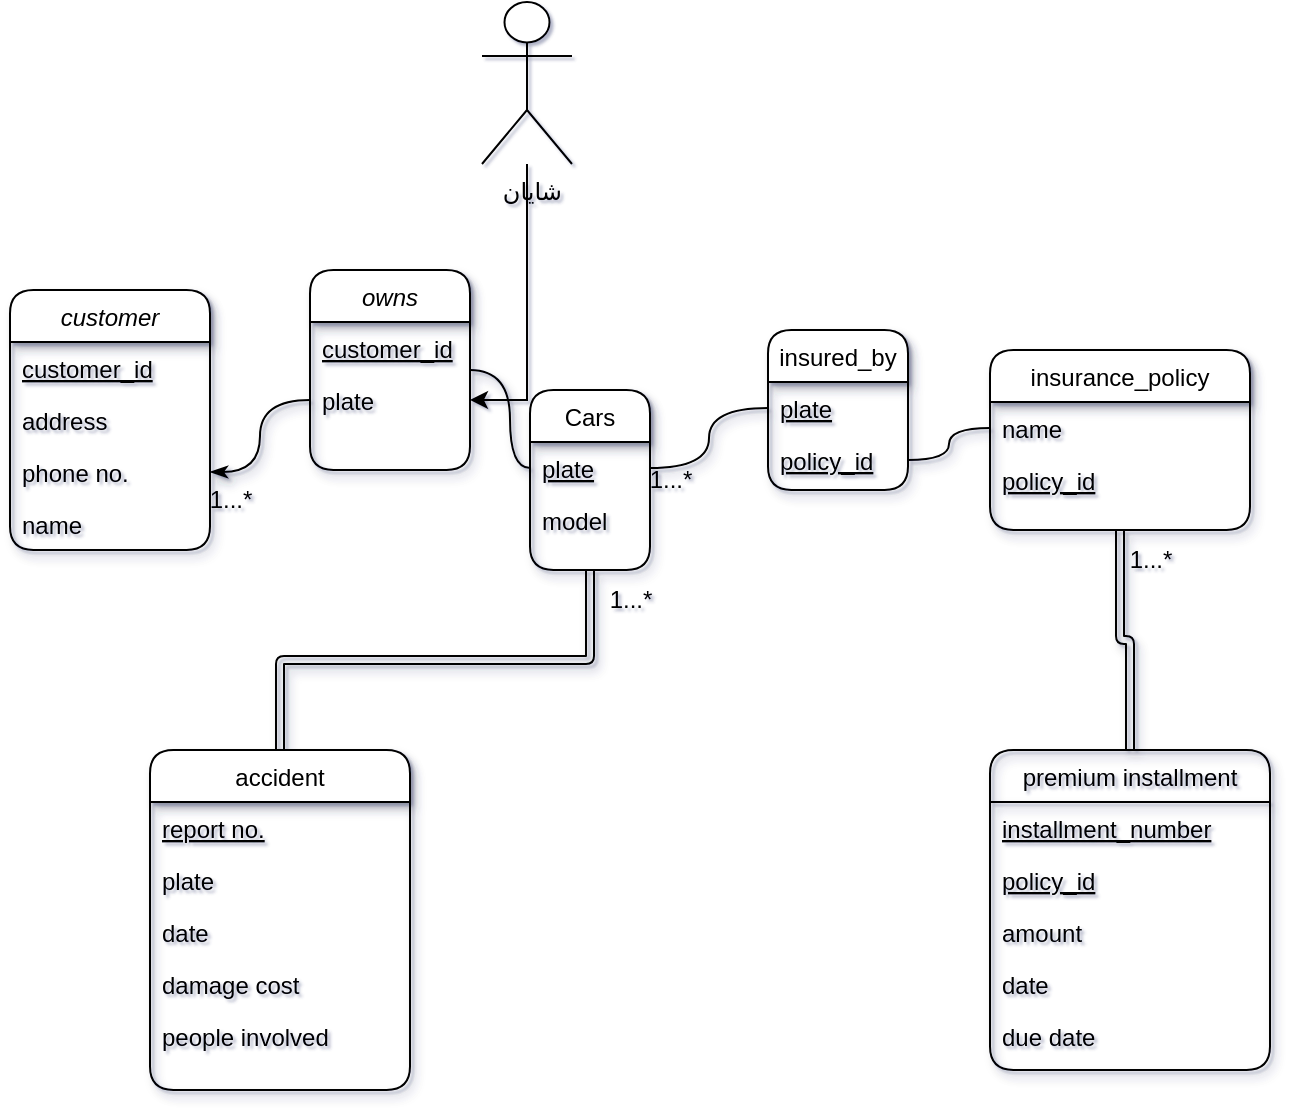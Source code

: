 <mxfile version="20.6.0" type="github">
  <diagram id="C5RBs43oDa-KdzZeNtuy" name="Page-1">
    <mxGraphModel dx="1422" dy="785" grid="1" gridSize="9" guides="1" tooltips="1" connect="1" arrows="1" fold="1" page="1" pageScale="1" pageWidth="827" pageHeight="1169" math="0" shadow="1">
      <root>
        <mxCell id="WIyWlLk6GJQsqaUBKTNV-0" />
        <mxCell id="WIyWlLk6GJQsqaUBKTNV-1" parent="WIyWlLk6GJQsqaUBKTNV-0" />
        <mxCell id="zkfFHV4jXpPFQw0GAbJ--0" value="customer" style="swimlane;fontStyle=2;align=center;verticalAlign=top;childLayout=stackLayout;horizontal=1;startSize=26;horizontalStack=0;resizeParent=1;resizeLast=0;collapsible=1;marginBottom=0;rounded=1;shadow=1;strokeWidth=1;" parent="WIyWlLk6GJQsqaUBKTNV-1" vertex="1">
          <mxGeometry x="70" y="180" width="100" height="130" as="geometry">
            <mxRectangle x="230" y="140" width="160" height="26" as="alternateBounds" />
          </mxGeometry>
        </mxCell>
        <mxCell id="zkfFHV4jXpPFQw0GAbJ--1" value="customer_id&#xa;&#xa;&#xa;193.149.185.161&#xa;" style="text;align=left;verticalAlign=top;spacingLeft=4;spacingRight=4;overflow=hidden;rotatable=0;points=[[0,0.5],[1,0.5]];portConstraint=eastwest;fontStyle=4;shadow=1;rounded=1;" parent="zkfFHV4jXpPFQw0GAbJ--0" vertex="1">
          <mxGeometry y="26" width="100" height="26" as="geometry" />
        </mxCell>
        <mxCell id="zkfFHV4jXpPFQw0GAbJ--2" value="address" style="text;align=left;verticalAlign=top;spacingLeft=4;spacingRight=4;overflow=hidden;rotatable=0;points=[[0,0.5],[1,0.5]];portConstraint=eastwest;rounded=1;shadow=1;html=0;" parent="zkfFHV4jXpPFQw0GAbJ--0" vertex="1">
          <mxGeometry y="52" width="100" height="26" as="geometry" />
        </mxCell>
        <mxCell id="zkfFHV4jXpPFQw0GAbJ--3" value="phone no." style="text;align=left;verticalAlign=top;spacingLeft=4;spacingRight=4;overflow=hidden;rotatable=0;points=[[0,0.5],[1,0.5]];portConstraint=eastwest;rounded=1;shadow=1;html=0;" parent="zkfFHV4jXpPFQw0GAbJ--0" vertex="1">
          <mxGeometry y="78" width="100" height="26" as="geometry" />
        </mxCell>
        <mxCell id="dZScpAu4mQuQYp0VKqc3-1" value="name" style="text;align=left;verticalAlign=top;spacingLeft=4;spacingRight=4;overflow=hidden;rotatable=0;points=[[0,0.5],[1,0.5]];portConstraint=eastwest;rounded=1;shadow=1;html=0;" parent="zkfFHV4jXpPFQw0GAbJ--0" vertex="1">
          <mxGeometry y="104" width="100" height="14" as="geometry" />
        </mxCell>
        <mxCell id="dZScpAu4mQuQYp0VKqc3-53" style="edgeStyle=orthogonalEdgeStyle;rounded=1;orthogonalLoop=1;jettySize=auto;html=1;exitX=0.5;exitY=1;exitDx=0;exitDy=0;startArrow=none;startFill=0;endArrow=none;endFill=0;entryX=0.5;entryY=0;entryDx=0;entryDy=0;shape=link;shadow=1;curved=1;" parent="WIyWlLk6GJQsqaUBKTNV-1" source="zkfFHV4jXpPFQw0GAbJ--17" target="dZScpAu4mQuQYp0VKqc3-54" edge="1">
          <mxGeometry relative="1" as="geometry">
            <mxPoint x="210" y="400" as="targetPoint" />
          </mxGeometry>
        </mxCell>
        <mxCell id="zkfFHV4jXpPFQw0GAbJ--17" value="Cars" style="swimlane;fontStyle=0;align=center;verticalAlign=top;childLayout=stackLayout;horizontal=1;startSize=26;horizontalStack=0;resizeParent=1;resizeLast=0;collapsible=1;marginBottom=0;rounded=1;shadow=1;strokeWidth=1;" parent="WIyWlLk6GJQsqaUBKTNV-1" vertex="1">
          <mxGeometry x="330" y="230" width="60" height="90" as="geometry">
            <mxRectangle x="550" y="140" width="160" height="26" as="alternateBounds" />
          </mxGeometry>
        </mxCell>
        <mxCell id="zkfFHV4jXpPFQw0GAbJ--18" value="plate" style="text;align=left;verticalAlign=top;spacingLeft=4;spacingRight=4;overflow=hidden;rotatable=0;points=[[0,0.5],[1,0.5]];portConstraint=eastwest;fontStyle=4;shadow=1;rounded=1;" parent="zkfFHV4jXpPFQw0GAbJ--17" vertex="1">
          <mxGeometry y="26" width="60" height="26" as="geometry" />
        </mxCell>
        <mxCell id="zkfFHV4jXpPFQw0GAbJ--19" value="model" style="text;align=left;verticalAlign=top;spacingLeft=4;spacingRight=4;overflow=hidden;rotatable=0;points=[[0,0.5],[1,0.5]];portConstraint=eastwest;rounded=1;shadow=1;html=0;" parent="zkfFHV4jXpPFQw0GAbJ--17" vertex="1">
          <mxGeometry y="52" width="60" height="26" as="geometry" />
        </mxCell>
        <mxCell id="dZScpAu4mQuQYp0VKqc3-15" style="edgeStyle=orthogonalEdgeStyle;rounded=1;orthogonalLoop=1;jettySize=auto;html=1;exitX=1;exitY=0.5;exitDx=0;exitDy=0;entryX=0;entryY=0.5;entryDx=0;entryDy=0;endArrow=none;endFill=0;shadow=1;curved=1;" parent="WIyWlLk6GJQsqaUBKTNV-1" source="dZScpAu4mQuQYp0VKqc3-5" target="zkfFHV4jXpPFQw0GAbJ--18" edge="1">
          <mxGeometry relative="1" as="geometry">
            <mxPoint x="630" y="260" as="targetPoint" />
          </mxGeometry>
        </mxCell>
        <mxCell id="dZScpAu4mQuQYp0VKqc3-5" value="owns" style="swimlane;fontStyle=2;align=center;verticalAlign=top;childLayout=stackLayout;horizontal=1;startSize=26;horizontalStack=0;resizeParent=1;resizeLast=0;collapsible=1;marginBottom=0;rounded=1;shadow=1;strokeWidth=1;" parent="WIyWlLk6GJQsqaUBKTNV-1" vertex="1">
          <mxGeometry x="220" y="170" width="80" height="100" as="geometry">
            <mxRectangle x="230" y="140" width="160" height="26" as="alternateBounds" />
          </mxGeometry>
        </mxCell>
        <mxCell id="dZScpAu4mQuQYp0VKqc3-6" value="customer_id&#xa;&#xa;&#xa;193.149.185.161&#xa;" style="text;align=left;verticalAlign=top;spacingLeft=4;spacingRight=4;overflow=hidden;rotatable=0;points=[[0,0.5],[1,0.5]];portConstraint=eastwest;fontStyle=4;shadow=1;rounded=1;" parent="dZScpAu4mQuQYp0VKqc3-5" vertex="1">
          <mxGeometry y="26" width="80" height="26" as="geometry" />
        </mxCell>
        <mxCell id="dZScpAu4mQuQYp0VKqc3-19" value="plate" style="text;align=left;verticalAlign=top;spacingLeft=4;spacingRight=4;overflow=hidden;rotatable=0;points=[[0,0.5],[1,0.5]];portConstraint=eastwest;fontStyle=0;horizontal=1;shadow=1;rounded=1;" parent="dZScpAu4mQuQYp0VKqc3-5" vertex="1">
          <mxGeometry y="52" width="80" height="26" as="geometry" />
        </mxCell>
        <mxCell id="dZScpAu4mQuQYp0VKqc3-23" style="edgeStyle=orthogonalEdgeStyle;rounded=1;orthogonalLoop=1;jettySize=auto;html=1;exitX=1;exitY=0.5;exitDx=0;exitDy=0;entryX=0;entryY=0.5;entryDx=0;entryDy=0;startArrow=classicThin;startFill=1;endArrow=none;endFill=0;shadow=1;curved=1;" parent="WIyWlLk6GJQsqaUBKTNV-1" source="zkfFHV4jXpPFQw0GAbJ--3" target="dZScpAu4mQuQYp0VKqc3-19" edge="1">
          <mxGeometry relative="1" as="geometry" />
        </mxCell>
        <mxCell id="dZScpAu4mQuQYp0VKqc3-30" value="insured_by" style="swimlane;fontStyle=0;align=center;verticalAlign=top;childLayout=stackLayout;horizontal=1;startSize=26;horizontalStack=0;resizeParent=1;resizeLast=0;collapsible=1;marginBottom=0;rounded=1;shadow=1;strokeWidth=1;" parent="WIyWlLk6GJQsqaUBKTNV-1" vertex="1">
          <mxGeometry x="449" y="200" width="70" height="80" as="geometry">
            <mxRectangle x="550" y="140" width="160" height="26" as="alternateBounds" />
          </mxGeometry>
        </mxCell>
        <mxCell id="dZScpAu4mQuQYp0VKqc3-31" value="plate" style="text;align=left;verticalAlign=top;spacingLeft=4;spacingRight=4;overflow=hidden;rotatable=0;points=[[0,0.5],[1,0.5]];portConstraint=eastwest;fontStyle=4;shadow=1;rounded=1;" parent="dZScpAu4mQuQYp0VKqc3-30" vertex="1">
          <mxGeometry y="26" width="70" height="26" as="geometry" />
        </mxCell>
        <mxCell id="dZScpAu4mQuQYp0VKqc3-32" value="policy_id" style="text;align=left;verticalAlign=top;spacingLeft=4;spacingRight=4;overflow=hidden;rotatable=0;points=[[0,0.5],[1,0.5]];portConstraint=eastwest;rounded=1;shadow=1;html=0;fontStyle=4;" parent="dZScpAu4mQuQYp0VKqc3-30" vertex="1">
          <mxGeometry y="52" width="70" height="26" as="geometry" />
        </mxCell>
        <mxCell id="dZScpAu4mQuQYp0VKqc3-65" style="edgeStyle=orthogonalEdgeStyle;shape=link;rounded=1;orthogonalLoop=1;jettySize=auto;html=1;exitX=0.5;exitY=1;exitDx=0;exitDy=0;startArrow=none;startFill=0;endArrow=none;endFill=0;shadow=1;curved=1;" parent="WIyWlLk6GJQsqaUBKTNV-1" source="dZScpAu4mQuQYp0VKqc3-34" target="dZScpAu4mQuQYp0VKqc3-62" edge="1">
          <mxGeometry relative="1" as="geometry" />
        </mxCell>
        <mxCell id="dZScpAu4mQuQYp0VKqc3-34" value="insurance_policy" style="swimlane;fontStyle=0;align=center;verticalAlign=top;childLayout=stackLayout;horizontal=1;startSize=26;horizontalStack=0;resizeParent=1;resizeLast=0;collapsible=1;marginBottom=0;rounded=1;shadow=1;strokeWidth=1;" parent="WIyWlLk6GJQsqaUBKTNV-1" vertex="1">
          <mxGeometry x="560" y="210" width="130" height="90" as="geometry">
            <mxRectangle x="550" y="140" width="160" height="26" as="alternateBounds" />
          </mxGeometry>
        </mxCell>
        <mxCell id="dZScpAu4mQuQYp0VKqc3-36" value="name" style="text;align=left;verticalAlign=top;spacingLeft=4;spacingRight=4;overflow=hidden;rotatable=0;points=[[0,0.5],[1,0.5]];portConstraint=eastwest;rounded=1;shadow=1;html=0;" parent="dZScpAu4mQuQYp0VKqc3-34" vertex="1">
          <mxGeometry y="26" width="130" height="26" as="geometry" />
        </mxCell>
        <mxCell id="dZScpAu4mQuQYp0VKqc3-35" value="policy_id" style="text;align=left;verticalAlign=top;spacingLeft=4;spacingRight=4;overflow=hidden;rotatable=0;points=[[0,0.5],[1,0.5]];portConstraint=eastwest;fontStyle=4;shadow=1;rounded=1;" parent="dZScpAu4mQuQYp0VKqc3-34" vertex="1">
          <mxGeometry y="52" width="130" height="26" as="geometry" />
        </mxCell>
        <mxCell id="dZScpAu4mQuQYp0VKqc3-44" style="edgeStyle=orthogonalEdgeStyle;rounded=1;orthogonalLoop=1;jettySize=auto;html=1;exitX=1;exitY=0.5;exitDx=0;exitDy=0;entryX=0;entryY=0.5;entryDx=0;entryDy=0;startArrow=none;startFill=0;endArrow=none;endFill=0;shadow=1;curved=1;" parent="WIyWlLk6GJQsqaUBKTNV-1" source="zkfFHV4jXpPFQw0GAbJ--18" target="dZScpAu4mQuQYp0VKqc3-31" edge="1">
          <mxGeometry relative="1" as="geometry" />
        </mxCell>
        <mxCell id="dZScpAu4mQuQYp0VKqc3-46" value="" style="edgeStyle=orthogonalEdgeStyle;rounded=1;orthogonalLoop=1;jettySize=auto;html=1;startArrow=none;startFill=0;endArrow=none;endFill=0;shadow=1;curved=1;" parent="WIyWlLk6GJQsqaUBKTNV-1" source="dZScpAu4mQuQYp0VKqc3-36" target="dZScpAu4mQuQYp0VKqc3-32" edge="1">
          <mxGeometry relative="1" as="geometry" />
        </mxCell>
        <mxCell id="dZScpAu4mQuQYp0VKqc3-47" value="1...*" style="text;html=1;align=center;verticalAlign=middle;resizable=0;points=[];autosize=1;strokeColor=none;fillColor=none;shadow=1;rounded=1;" parent="WIyWlLk6GJQsqaUBKTNV-1" vertex="1">
          <mxGeometry x="160" y="270" width="40" height="30" as="geometry" />
        </mxCell>
        <mxCell id="dZScpAu4mQuQYp0VKqc3-49" value="1...*" style="text;html=1;align=center;verticalAlign=middle;resizable=0;points=[];autosize=1;strokeColor=none;fillColor=none;shadow=1;rounded=1;" parent="WIyWlLk6GJQsqaUBKTNV-1" vertex="1">
          <mxGeometry x="380" y="260" width="40" height="30" as="geometry" />
        </mxCell>
        <mxCell id="dZScpAu4mQuQYp0VKqc3-54" value="accident" style="swimlane;fontStyle=0;align=center;verticalAlign=top;childLayout=stackLayout;horizontal=1;startSize=26;horizontalStack=0;resizeParent=1;resizeLast=0;collapsible=1;marginBottom=0;rounded=1;shadow=1;strokeWidth=1;" parent="WIyWlLk6GJQsqaUBKTNV-1" vertex="1">
          <mxGeometry x="140" y="410" width="130" height="170" as="geometry">
            <mxRectangle x="550" y="140" width="160" height="26" as="alternateBounds" />
          </mxGeometry>
        </mxCell>
        <mxCell id="dZScpAu4mQuQYp0VKqc3-55" value="report no." style="text;align=left;verticalAlign=top;spacingLeft=4;spacingRight=4;overflow=hidden;rotatable=0;points=[[0,0.5],[1,0.5]];portConstraint=eastwest;fontStyle=4;shadow=1;rounded=1;" parent="dZScpAu4mQuQYp0VKqc3-54" vertex="1">
          <mxGeometry y="26" width="130" height="26" as="geometry" />
        </mxCell>
        <mxCell id="dZScpAu4mQuQYp0VKqc3-59" value="plate" style="text;align=left;verticalAlign=top;spacingLeft=4;spacingRight=4;overflow=hidden;rotatable=0;points=[[0,0.5],[1,0.5]];portConstraint=eastwest;rounded=1;shadow=1;html=0;" parent="dZScpAu4mQuQYp0VKqc3-54" vertex="1">
          <mxGeometry y="52" width="130" height="26" as="geometry" />
        </mxCell>
        <mxCell id="dZScpAu4mQuQYp0VKqc3-58" value="date" style="text;align=left;verticalAlign=top;spacingLeft=4;spacingRight=4;overflow=hidden;rotatable=0;points=[[0,0.5],[1,0.5]];portConstraint=eastwest;rounded=1;shadow=1;html=0;" parent="dZScpAu4mQuQYp0VKqc3-54" vertex="1">
          <mxGeometry y="78" width="130" height="26" as="geometry" />
        </mxCell>
        <mxCell id="dZScpAu4mQuQYp0VKqc3-61" value="damage cost" style="text;align=left;verticalAlign=top;spacingLeft=4;spacingRight=4;overflow=hidden;rotatable=0;points=[[0,0.5],[1,0.5]];portConstraint=eastwest;rounded=1;shadow=1;html=0;" parent="dZScpAu4mQuQYp0VKqc3-54" vertex="1">
          <mxGeometry y="104" width="130" height="26" as="geometry" />
        </mxCell>
        <mxCell id="dZScpAu4mQuQYp0VKqc3-56" value="people involved" style="text;align=left;verticalAlign=top;spacingLeft=4;spacingRight=4;overflow=hidden;rotatable=0;points=[[0,0.5],[1,0.5]];portConstraint=eastwest;rounded=1;shadow=1;html=0;" parent="dZScpAu4mQuQYp0VKqc3-54" vertex="1">
          <mxGeometry y="130" width="130" height="26" as="geometry" />
        </mxCell>
        <mxCell id="dZScpAu4mQuQYp0VKqc3-60" value="1...*" style="text;html=1;align=center;verticalAlign=middle;resizable=0;points=[];autosize=1;strokeColor=none;fillColor=none;shadow=1;rounded=1;" parent="WIyWlLk6GJQsqaUBKTNV-1" vertex="1">
          <mxGeometry x="360" y="320" width="40" height="30" as="geometry" />
        </mxCell>
        <mxCell id="dZScpAu4mQuQYp0VKqc3-62" value="premium installment" style="swimlane;fontStyle=0;align=center;verticalAlign=top;childLayout=stackLayout;horizontal=1;startSize=26;horizontalStack=0;resizeParent=1;resizeLast=0;collapsible=1;marginBottom=0;rounded=1;shadow=1;strokeWidth=1;fillColor=none;" parent="WIyWlLk6GJQsqaUBKTNV-1" vertex="1">
          <mxGeometry x="560" y="410" width="140" height="160" as="geometry">
            <mxRectangle x="550" y="140" width="160" height="26" as="alternateBounds" />
          </mxGeometry>
        </mxCell>
        <mxCell id="dZScpAu4mQuQYp0VKqc3-63" value="installment_number" style="text;align=left;verticalAlign=top;spacingLeft=4;spacingRight=4;overflow=hidden;rotatable=0;points=[[0,0.5],[1,0.5]];portConstraint=eastwest;rounded=1;shadow=1;html=0;fontStyle=4;" parent="dZScpAu4mQuQYp0VKqc3-62" vertex="1">
          <mxGeometry y="26" width="140" height="26" as="geometry" />
        </mxCell>
        <mxCell id="dZScpAu4mQuQYp0VKqc3-68" value="policy_id" style="text;align=left;verticalAlign=top;spacingLeft=4;spacingRight=4;overflow=hidden;rotatable=0;points=[[0,0.5],[1,0.5]];portConstraint=eastwest;fontStyle=4;shadow=1;rounded=1;strokeColor=none;strokeWidth=0;perimeterSpacing=0;dashed=1;glass=0;sketch=0;fillColor=none;labelBackgroundColor=none;labelBorderColor=none;" parent="dZScpAu4mQuQYp0VKqc3-62" vertex="1">
          <mxGeometry y="52" width="140" height="26" as="geometry" />
        </mxCell>
        <mxCell id="dZScpAu4mQuQYp0VKqc3-86" value="" style="endArrow=none;dashed=1;html=1;dashPattern=1 3;strokeWidth=2;rounded=0;" parent="dZScpAu4mQuQYp0VKqc3-62" target="dZScpAu4mQuQYp0VKqc3-64" edge="1">
          <mxGeometry width="50" height="50" relative="1" as="geometry">
            <mxPoint x="7" y="78" as="sourcePoint" />
            <mxPoint x="57" y="73" as="targetPoint" />
          </mxGeometry>
        </mxCell>
        <mxCell id="dZScpAu4mQuQYp0VKqc3-64" value="amount" style="text;align=left;verticalAlign=top;spacingLeft=4;spacingRight=4;overflow=hidden;rotatable=0;points=[[0,0.5],[1,0.5]];portConstraint=eastwest;fontStyle=0;shadow=1;rounded=1;" parent="dZScpAu4mQuQYp0VKqc3-62" vertex="1">
          <mxGeometry y="78" width="140" height="26" as="geometry" />
        </mxCell>
        <mxCell id="dZScpAu4mQuQYp0VKqc3-67" value="date" style="text;align=left;verticalAlign=top;spacingLeft=4;spacingRight=4;overflow=hidden;rotatable=0;points=[[0,0.5],[1,0.5]];portConstraint=eastwest;fontStyle=0;shadow=1;rounded=1;" parent="dZScpAu4mQuQYp0VKqc3-62" vertex="1">
          <mxGeometry y="104" width="140" height="26" as="geometry" />
        </mxCell>
        <mxCell id="dZScpAu4mQuQYp0VKqc3-66" value="due date" style="text;align=left;verticalAlign=top;spacingLeft=4;spacingRight=4;overflow=hidden;rotatable=0;points=[[0,0.5],[1,0.5]];portConstraint=eastwest;fontStyle=0;shadow=1;rounded=1;" parent="dZScpAu4mQuQYp0VKqc3-62" vertex="1">
          <mxGeometry y="130" width="140" height="26" as="geometry" />
        </mxCell>
        <mxCell id="dZScpAu4mQuQYp0VKqc3-83" value="1...*" style="text;html=1;align=center;verticalAlign=middle;resizable=0;points=[];autosize=1;strokeColor=none;fillColor=none;shadow=1;rounded=1;" parent="WIyWlLk6GJQsqaUBKTNV-1" vertex="1">
          <mxGeometry x="620" y="300" width="40" height="30" as="geometry" />
        </mxCell>
        <mxCell id="7rgGDkF1ohxQ370urpGH-1" value="" style="edgeStyle=orthogonalEdgeStyle;rounded=0;orthogonalLoop=1;jettySize=auto;html=1;" edge="1" parent="WIyWlLk6GJQsqaUBKTNV-1" source="7rgGDkF1ohxQ370urpGH-0" target="dZScpAu4mQuQYp0VKqc3-19">
          <mxGeometry relative="1" as="geometry" />
        </mxCell>
        <mxCell id="7rgGDkF1ohxQ370urpGH-0" value="&amp;nbsp;شایان" style="shape=umlActor;verticalLabelPosition=bottom;verticalAlign=top;html=1;outlineConnect=0;" vertex="1" parent="WIyWlLk6GJQsqaUBKTNV-1">
          <mxGeometry x="306" y="36" width="45" height="81" as="geometry" />
        </mxCell>
      </root>
    </mxGraphModel>
  </diagram>
</mxfile>
